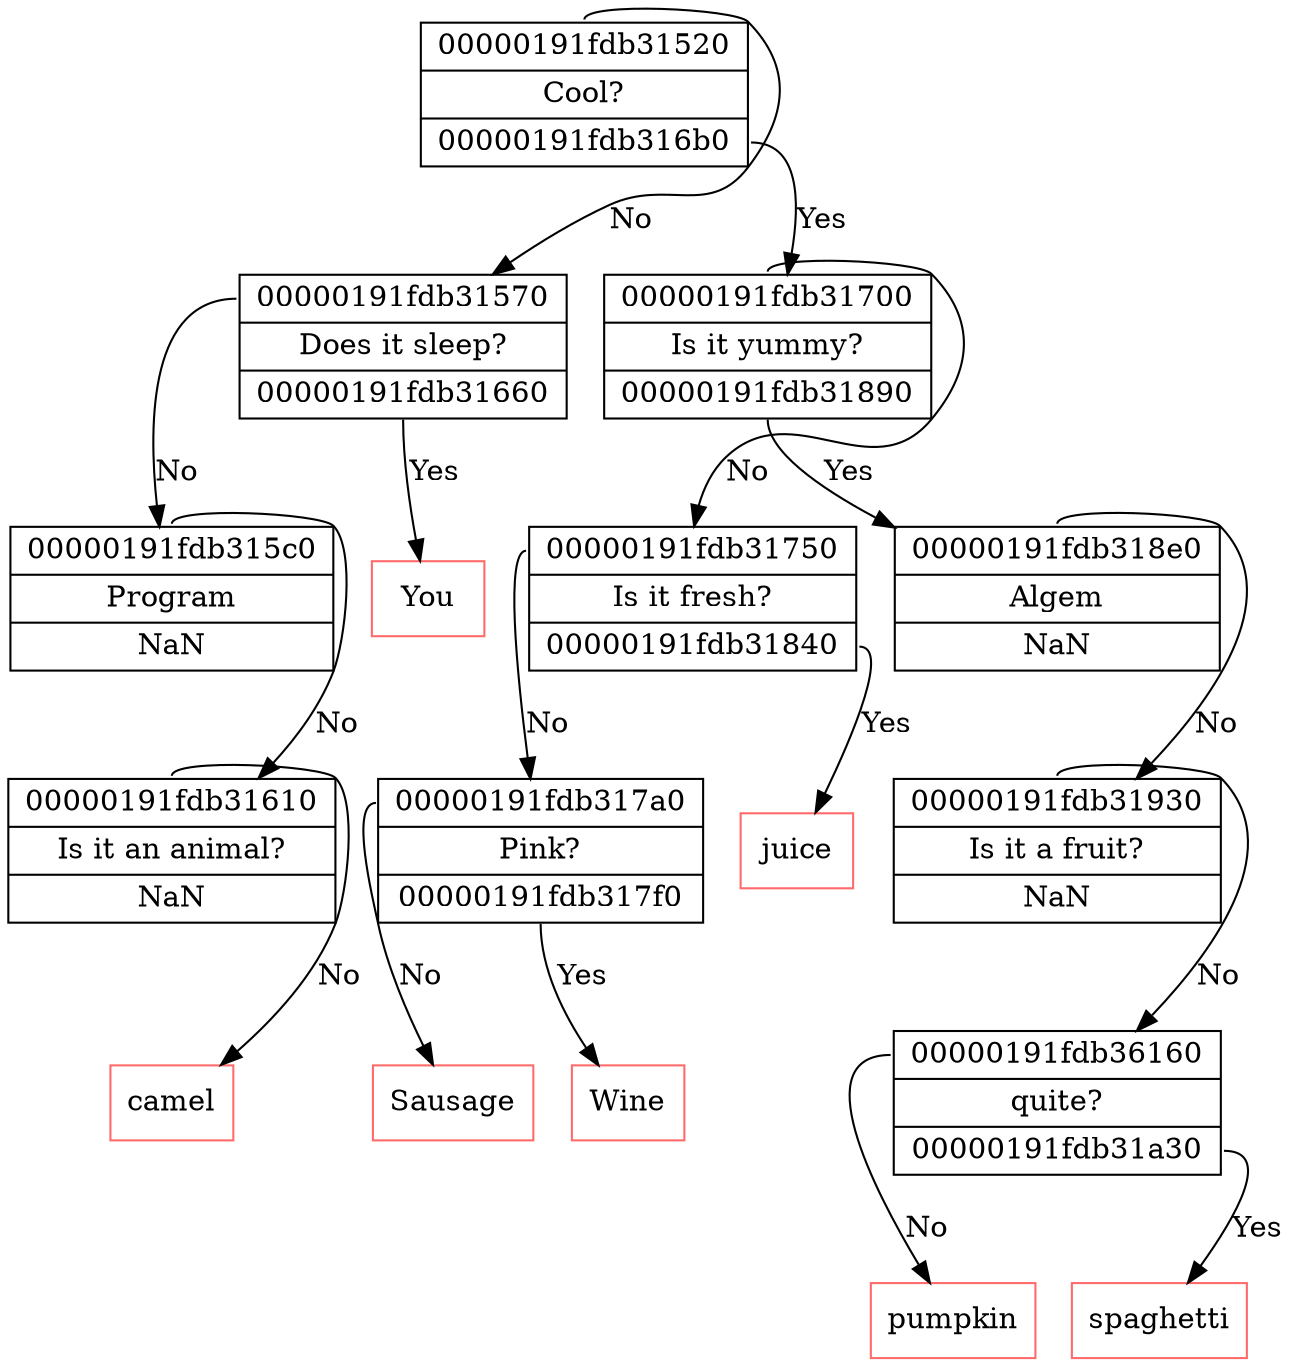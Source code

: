 digraph Tree {
	Node_00000191fdb36f40 [shape="record", label="{ <left> 00000191fdb31520 | Cool? | <right> 00000191fdb316b0 }"];
	Node_00000191fdb36f40:<left> -> Node_00000191fdb31520 [label="No"];
	Node_00000191fdb36f40:<right> -> Node_00000191fdb316b0 [label="Yes"];
	Node_00000191fdb316b0 [shape="record", label="{ <left> 00000191fdb31700 | Is it yummy? | <right> 00000191fdb31890 }"];
	Node_00000191fdb316b0:<left> -> Node_00000191fdb31700 [label="No"];
	Node_00000191fdb316b0:<right> -> Node_00000191fdb31890 [label="Yes"];
	Node_00000191fdb31890 [shape="record", label="{ <left> 00000191fdb318e0 | Algem | <right> NaN }"];
	Node_00000191fdb31890:<left> -> Node_00000191fdb318e0 [label="No"];
	Node_00000191fdb318e0 [shape="record", label="{ <left> 00000191fdb31930 | Is it a fruit? | <right> NaN }"];
	Node_00000191fdb318e0:<left> -> Node_00000191fdb31930 [label="No"];
	Node_00000191fdb31930 [shape="record", label="{ <left> 00000191fdb36160 | quite? | <right> 00000191fdb31a30 }"];
	Node_00000191fdb31930:<left> -> Node_00000191fdb36160 [label="No"];
	Node_00000191fdb31930:<right> -> Node_00000191fdb31a30 [label="Yes"];
	Node_00000191fdb31a30 [shape="record", label="{ spaghetti }", color=indianred1];
	Node_00000191fdb36160 [shape="record", label="{ pumpkin }", color=indianred1];
	Node_00000191fdb31700 [shape="record", label="{ <left> 00000191fdb31750 | Is it fresh? | <right> 00000191fdb31840 }"];
	Node_00000191fdb31700:<left> -> Node_00000191fdb31750 [label="No"];
	Node_00000191fdb31700:<right> -> Node_00000191fdb31840 [label="Yes"];
	Node_00000191fdb31840 [shape="record", label="{ juice }", color=indianred1];
	Node_00000191fdb31750 [shape="record", label="{ <left> 00000191fdb317a0 | Pink? | <right> 00000191fdb317f0 }"];
	Node_00000191fdb31750:<left> -> Node_00000191fdb317a0 [label="No"];
	Node_00000191fdb31750:<right> -> Node_00000191fdb317f0 [label="Yes"];
	Node_00000191fdb317f0 [shape="record", label="{ Wine }", color=indianred1];
	Node_00000191fdb317a0 [shape="record", label="{ Sausage }", color=indianred1];
	Node_00000191fdb31520 [shape="record", label="{ <left> 00000191fdb31570 | Does it sleep? | <right> 00000191fdb31660 }"];
	Node_00000191fdb31520:<left> -> Node_00000191fdb31570 [label="No"];
	Node_00000191fdb31520:<right> -> Node_00000191fdb31660 [label="Yes"];
	Node_00000191fdb31660 [shape="record", label="{ You }", color=indianred1];
	Node_00000191fdb31570 [shape="record", label="{ <left> 00000191fdb315c0 | Program | <right> NaN }"];
	Node_00000191fdb31570:<left> -> Node_00000191fdb315c0 [label="No"];
	Node_00000191fdb315c0 [shape="record", label="{ <left> 00000191fdb31610 | Is it an animal? | <right> NaN }"];
	Node_00000191fdb315c0:<left> -> Node_00000191fdb31610 [label="No"];
	Node_00000191fdb31610 [shape="record", label="{ camel }", color=indianred1];
}
